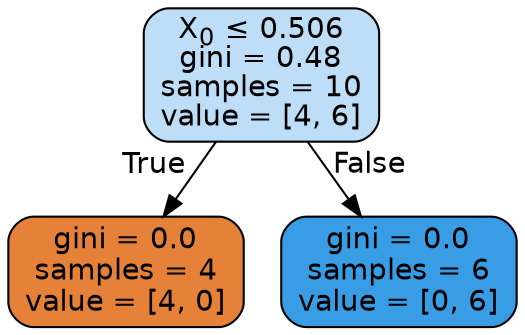 digraph Tree {
node [shape=box, style="filled, rounded", color="black", fontname="helvetica"] ;
edge [fontname="helvetica"] ;
0 [label=<X<SUB>0</SUB> &le; 0.506<br/>gini = 0.48<br/>samples = 10<br/>value = [4, 6]>, fillcolor="#bddef6"] ;
1 [label=<gini = 0.0<br/>samples = 4<br/>value = [4, 0]>, fillcolor="#e58139"] ;
0 -> 1 [labeldistance=2.5, labelangle=45, headlabel="True"] ;
2 [label=<gini = 0.0<br/>samples = 6<br/>value = [0, 6]>, fillcolor="#399de5"] ;
0 -> 2 [labeldistance=2.5, labelangle=-45, headlabel="False"] ;
}
